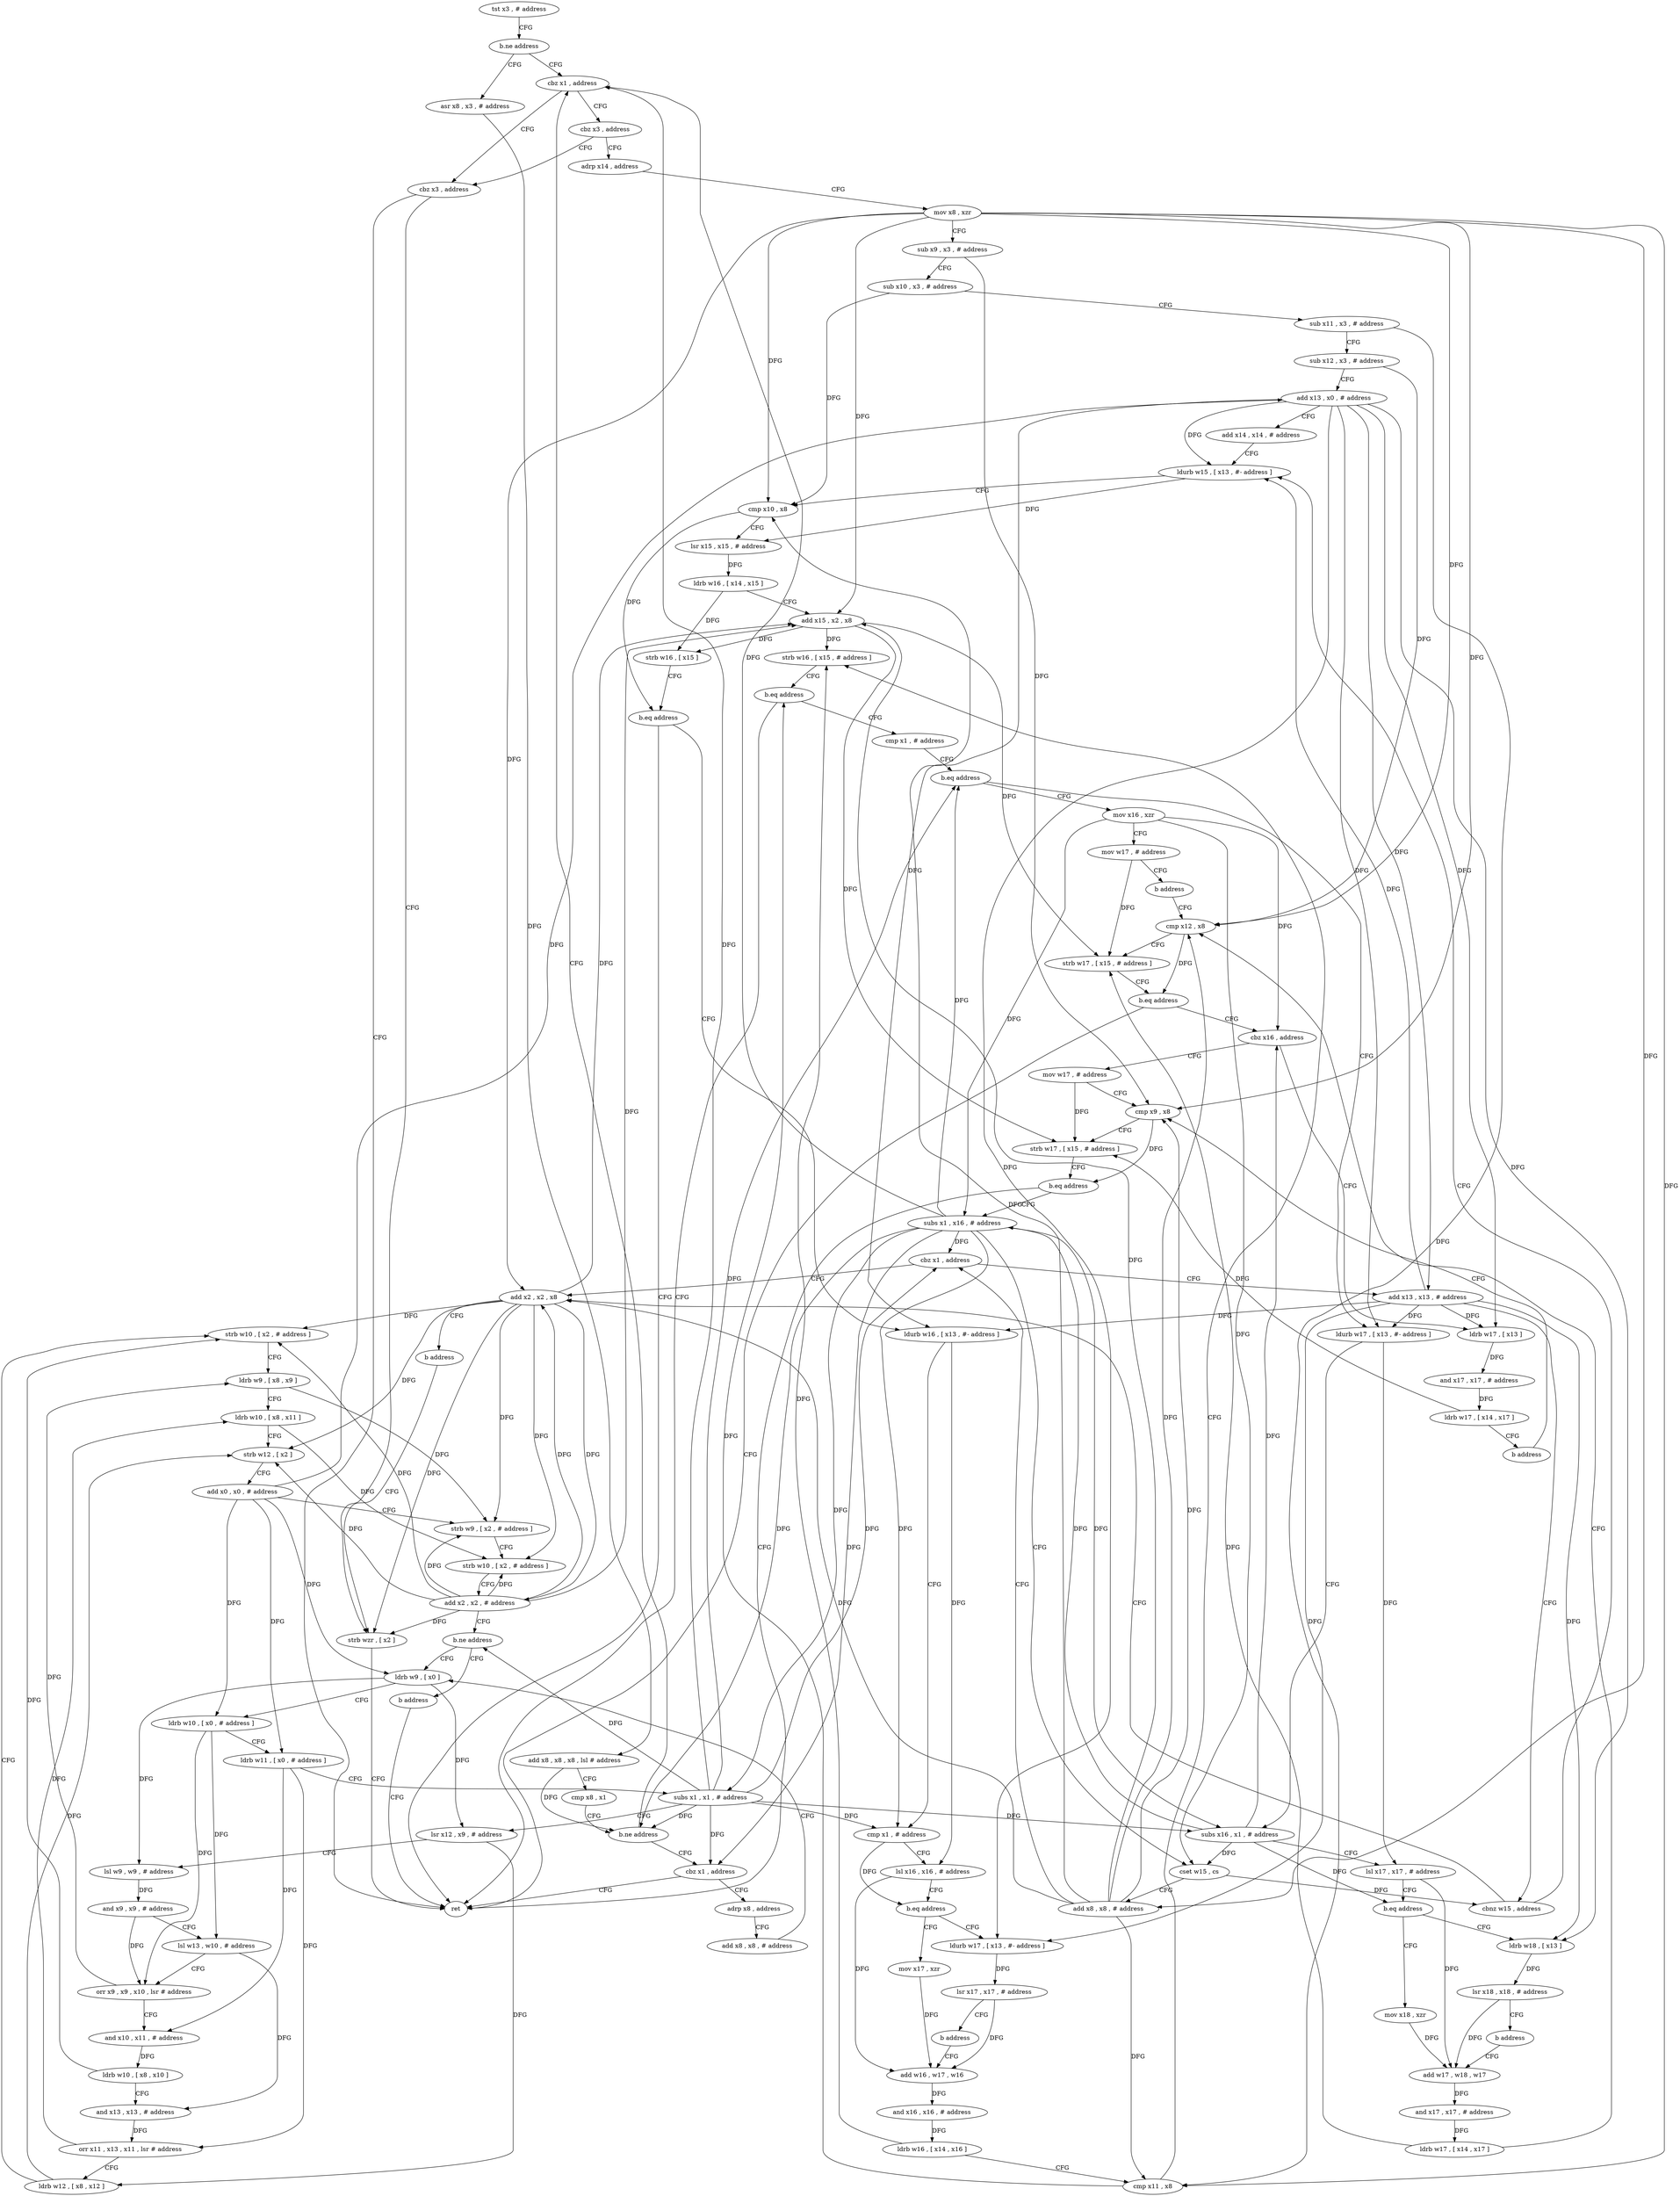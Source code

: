 digraph "func" {
"149176" [label = "tst x3 , # address" ]
"149180" [label = "b.ne address" ]
"149308" [label = "cbz x1 , address" ]
"149184" [label = "asr x8 , x3 , # address" ]
"149576" [label = "cbz x3 , address" ]
"149312" [label = "cbz x3 , address" ]
"149188" [label = "add x8 , x8 , x8 , lsl # address" ]
"149192" [label = "cmp x8 , x1" ]
"149196" [label = "b.ne address" ]
"149200" [label = "cbz x1 , address" ]
"149584" [label = "ret" ]
"149580" [label = "strb wzr , [ x2 ]" ]
"149316" [label = "adrp x14 , address" ]
"149204" [label = "adrp x8 , address" ]
"149320" [label = "mov x8 , xzr" ]
"149324" [label = "sub x9 , x3 , # address" ]
"149328" [label = "sub x10 , x3 , # address" ]
"149332" [label = "sub x11 , x3 , # address" ]
"149336" [label = "sub x12 , x3 , # address" ]
"149340" [label = "add x13 , x0 , # address" ]
"149344" [label = "add x14 , x14 , # address" ]
"149348" [label = "ldurb w15 , [ x13 , #- address ]" ]
"149208" [label = "add x8 , x8 , # address" ]
"149212" [label = "ldrb w9 , [ x0 ]" ]
"149376" [label = "ldurb w16 , [ x13 , #- address ]" ]
"149380" [label = "cmp x1 , # address" ]
"149384" [label = "lsl x16 , x16 , # address" ]
"149388" [label = "b.eq address" ]
"149404" [label = "mov x17 , xzr" ]
"149392" [label = "ldurb w17 , [ x13 , #- address ]" ]
"149216" [label = "ldrb w10 , [ x0 , # address ]" ]
"149220" [label = "ldrb w11 , [ x0 , # address ]" ]
"149224" [label = "subs x1 , x1 , # address" ]
"149228" [label = "lsr x12 , x9 , # address" ]
"149232" [label = "lsl w9 , w9 , # address" ]
"149236" [label = "and x9 , x9 , # address" ]
"149240" [label = "lsl w13 , w10 , # address" ]
"149244" [label = "orr x9 , x9 , x10 , lsr # address" ]
"149248" [label = "and x10 , x11 , # address" ]
"149252" [label = "ldrb w10 , [ x8 , x10 ]" ]
"149256" [label = "and x13 , x13 , # address" ]
"149260" [label = "orr x11 , x13 , x11 , lsr # address" ]
"149264" [label = "ldrb w12 , [ x8 , x12 ]" ]
"149268" [label = "strb w10 , [ x2 , # address ]" ]
"149272" [label = "ldrb w9 , [ x8 , x9 ]" ]
"149276" [label = "ldrb w10 , [ x8 , x11 ]" ]
"149280" [label = "strb w12 , [ x2 ]" ]
"149284" [label = "add x0 , x0 , # address" ]
"149288" [label = "strb w9 , [ x2 , # address ]" ]
"149292" [label = "strb w10 , [ x2 , # address ]" ]
"149296" [label = "add x2 , x2 , # address" ]
"149300" [label = "b.ne address" ]
"149304" [label = "b address" ]
"149408" [label = "add w16 , w17 , w16" ]
"149396" [label = "lsr x17 , x17 , # address" ]
"149400" [label = "b address" ]
"149432" [label = "cmp x1 , # address" ]
"149436" [label = "b.eq address" ]
"149468" [label = "mov x16 , xzr" ]
"149440" [label = "ldurb w17 , [ x13 , #- address ]" ]
"149412" [label = "and x16 , x16 , # address" ]
"149416" [label = "ldrb w16 , [ x14 , x16 ]" ]
"149420" [label = "cmp x11 , x8" ]
"149424" [label = "strb w16 , [ x15 , # address ]" ]
"149428" [label = "b.eq address" ]
"149472" [label = "mov w17 , # address" ]
"149476" [label = "b address" ]
"149496" [label = "cmp x12 , x8" ]
"149444" [label = "subs x16 , x1 , # address" ]
"149448" [label = "lsl x17 , x17 , # address" ]
"149452" [label = "b.eq address" ]
"149480" [label = "mov x18 , xzr" ]
"149456" [label = "ldrb w18 , [ x13 ]" ]
"149500" [label = "strb w17 , [ x15 , # address ]" ]
"149504" [label = "b.eq address" ]
"149508" [label = "cbz x16 , address" ]
"149484" [label = "add w17 , w18 , w17" ]
"149460" [label = "lsr x18 , x18 , # address" ]
"149464" [label = "b address" ]
"149528" [label = "mov w17 , # address" ]
"149512" [label = "ldrb w17 , [ x13 ]" ]
"149488" [label = "and x17 , x17 , # address" ]
"149492" [label = "ldrb w17 , [ x14 , x17 ]" ]
"149532" [label = "cmp x9 , x8" ]
"149516" [label = "and x17 , x17 , # address" ]
"149520" [label = "ldrb w17 , [ x14 , x17 ]" ]
"149524" [label = "b address" ]
"149544" [label = "subs x1 , x16 , # address" ]
"149548" [label = "cset w15 , cs" ]
"149552" [label = "add x8 , x8 , # address" ]
"149556" [label = "cbz x1 , address" ]
"149568" [label = "add x2 , x2 , x8" ]
"149560" [label = "add x13 , x13 , # address" ]
"149536" [label = "strb w17 , [ x15 , # address ]" ]
"149540" [label = "b.eq address" ]
"149572" [label = "b address" ]
"149564" [label = "cbnz w15 , address" ]
"149352" [label = "cmp x10 , x8" ]
"149356" [label = "lsr x15 , x15 , # address" ]
"149360" [label = "ldrb w16 , [ x14 , x15 ]" ]
"149364" [label = "add x15 , x2 , x8" ]
"149368" [label = "strb w16 , [ x15 ]" ]
"149372" [label = "b.eq address" ]
"149176" -> "149180" [ label = "CFG" ]
"149180" -> "149308" [ label = "CFG" ]
"149180" -> "149184" [ label = "CFG" ]
"149308" -> "149576" [ label = "CFG" ]
"149308" -> "149312" [ label = "CFG" ]
"149184" -> "149188" [ label = "DFG" ]
"149576" -> "149584" [ label = "CFG" ]
"149576" -> "149580" [ label = "CFG" ]
"149312" -> "149576" [ label = "CFG" ]
"149312" -> "149316" [ label = "CFG" ]
"149188" -> "149192" [ label = "CFG" ]
"149188" -> "149196" [ label = "DFG" ]
"149192" -> "149196" [ label = "CFG" ]
"149196" -> "149308" [ label = "CFG" ]
"149196" -> "149200" [ label = "CFG" ]
"149200" -> "149584" [ label = "CFG" ]
"149200" -> "149204" [ label = "CFG" ]
"149580" -> "149584" [ label = "CFG" ]
"149316" -> "149320" [ label = "CFG" ]
"149204" -> "149208" [ label = "CFG" ]
"149320" -> "149324" [ label = "CFG" ]
"149320" -> "149352" [ label = "DFG" ]
"149320" -> "149364" [ label = "DFG" ]
"149320" -> "149420" [ label = "DFG" ]
"149320" -> "149496" [ label = "DFG" ]
"149320" -> "149532" [ label = "DFG" ]
"149320" -> "149552" [ label = "DFG" ]
"149320" -> "149568" [ label = "DFG" ]
"149324" -> "149328" [ label = "CFG" ]
"149324" -> "149532" [ label = "DFG" ]
"149328" -> "149332" [ label = "CFG" ]
"149328" -> "149352" [ label = "DFG" ]
"149332" -> "149336" [ label = "CFG" ]
"149332" -> "149420" [ label = "DFG" ]
"149336" -> "149340" [ label = "CFG" ]
"149336" -> "149496" [ label = "DFG" ]
"149340" -> "149344" [ label = "CFG" ]
"149340" -> "149348" [ label = "DFG" ]
"149340" -> "149376" [ label = "DFG" ]
"149340" -> "149392" [ label = "DFG" ]
"149340" -> "149440" [ label = "DFG" ]
"149340" -> "149456" [ label = "DFG" ]
"149340" -> "149512" [ label = "DFG" ]
"149340" -> "149560" [ label = "DFG" ]
"149344" -> "149348" [ label = "CFG" ]
"149348" -> "149352" [ label = "CFG" ]
"149348" -> "149356" [ label = "DFG" ]
"149208" -> "149212" [ label = "CFG" ]
"149212" -> "149216" [ label = "CFG" ]
"149212" -> "149228" [ label = "DFG" ]
"149212" -> "149232" [ label = "DFG" ]
"149376" -> "149380" [ label = "CFG" ]
"149376" -> "149384" [ label = "DFG" ]
"149380" -> "149384" [ label = "CFG" ]
"149380" -> "149388" [ label = "DFG" ]
"149384" -> "149388" [ label = "CFG" ]
"149384" -> "149408" [ label = "DFG" ]
"149388" -> "149404" [ label = "CFG" ]
"149388" -> "149392" [ label = "CFG" ]
"149404" -> "149408" [ label = "DFG" ]
"149392" -> "149396" [ label = "DFG" ]
"149216" -> "149220" [ label = "CFG" ]
"149216" -> "149240" [ label = "DFG" ]
"149216" -> "149244" [ label = "DFG" ]
"149220" -> "149224" [ label = "CFG" ]
"149220" -> "149248" [ label = "DFG" ]
"149220" -> "149260" [ label = "DFG" ]
"149224" -> "149228" [ label = "CFG" ]
"149224" -> "149308" [ label = "DFG" ]
"149224" -> "149196" [ label = "DFG" ]
"149224" -> "149200" [ label = "DFG" ]
"149224" -> "149380" [ label = "DFG" ]
"149224" -> "149436" [ label = "DFG" ]
"149224" -> "149444" [ label = "DFG" ]
"149224" -> "149556" [ label = "DFG" ]
"149224" -> "149300" [ label = "DFG" ]
"149228" -> "149232" [ label = "CFG" ]
"149228" -> "149264" [ label = "DFG" ]
"149232" -> "149236" [ label = "DFG" ]
"149236" -> "149240" [ label = "CFG" ]
"149236" -> "149244" [ label = "DFG" ]
"149240" -> "149244" [ label = "CFG" ]
"149240" -> "149256" [ label = "DFG" ]
"149244" -> "149248" [ label = "CFG" ]
"149244" -> "149272" [ label = "DFG" ]
"149248" -> "149252" [ label = "DFG" ]
"149252" -> "149256" [ label = "CFG" ]
"149252" -> "149268" [ label = "DFG" ]
"149256" -> "149260" [ label = "DFG" ]
"149260" -> "149264" [ label = "CFG" ]
"149260" -> "149276" [ label = "DFG" ]
"149264" -> "149268" [ label = "CFG" ]
"149264" -> "149280" [ label = "DFG" ]
"149268" -> "149272" [ label = "CFG" ]
"149272" -> "149276" [ label = "CFG" ]
"149272" -> "149288" [ label = "DFG" ]
"149276" -> "149280" [ label = "CFG" ]
"149276" -> "149292" [ label = "DFG" ]
"149280" -> "149284" [ label = "CFG" ]
"149284" -> "149288" [ label = "CFG" ]
"149284" -> "149340" [ label = "DFG" ]
"149284" -> "149212" [ label = "DFG" ]
"149284" -> "149216" [ label = "DFG" ]
"149284" -> "149220" [ label = "DFG" ]
"149288" -> "149292" [ label = "CFG" ]
"149292" -> "149296" [ label = "CFG" ]
"149296" -> "149300" [ label = "CFG" ]
"149296" -> "149580" [ label = "DFG" ]
"149296" -> "149364" [ label = "DFG" ]
"149296" -> "149268" [ label = "DFG" ]
"149296" -> "149280" [ label = "DFG" ]
"149296" -> "149288" [ label = "DFG" ]
"149296" -> "149292" [ label = "DFG" ]
"149296" -> "149568" [ label = "DFG" ]
"149300" -> "149212" [ label = "CFG" ]
"149300" -> "149304" [ label = "CFG" ]
"149304" -> "149584" [ label = "CFG" ]
"149408" -> "149412" [ label = "DFG" ]
"149396" -> "149400" [ label = "CFG" ]
"149396" -> "149408" [ label = "DFG" ]
"149400" -> "149408" [ label = "CFG" ]
"149432" -> "149436" [ label = "CFG" ]
"149436" -> "149468" [ label = "CFG" ]
"149436" -> "149440" [ label = "CFG" ]
"149468" -> "149472" [ label = "CFG" ]
"149468" -> "149508" [ label = "DFG" ]
"149468" -> "149544" [ label = "DFG" ]
"149468" -> "149548" [ label = "DFG" ]
"149440" -> "149444" [ label = "CFG" ]
"149440" -> "149448" [ label = "DFG" ]
"149412" -> "149416" [ label = "DFG" ]
"149416" -> "149420" [ label = "CFG" ]
"149416" -> "149424" [ label = "DFG" ]
"149420" -> "149424" [ label = "CFG" ]
"149420" -> "149428" [ label = "DFG" ]
"149424" -> "149428" [ label = "CFG" ]
"149428" -> "149584" [ label = "CFG" ]
"149428" -> "149432" [ label = "CFG" ]
"149472" -> "149476" [ label = "CFG" ]
"149472" -> "149500" [ label = "DFG" ]
"149476" -> "149496" [ label = "CFG" ]
"149496" -> "149500" [ label = "CFG" ]
"149496" -> "149504" [ label = "DFG" ]
"149444" -> "149448" [ label = "CFG" ]
"149444" -> "149508" [ label = "DFG" ]
"149444" -> "149544" [ label = "DFG" ]
"149444" -> "149548" [ label = "DFG" ]
"149444" -> "149452" [ label = "DFG" ]
"149448" -> "149452" [ label = "CFG" ]
"149448" -> "149484" [ label = "DFG" ]
"149452" -> "149480" [ label = "CFG" ]
"149452" -> "149456" [ label = "CFG" ]
"149480" -> "149484" [ label = "DFG" ]
"149456" -> "149460" [ label = "DFG" ]
"149500" -> "149504" [ label = "CFG" ]
"149504" -> "149584" [ label = "CFG" ]
"149504" -> "149508" [ label = "CFG" ]
"149508" -> "149528" [ label = "CFG" ]
"149508" -> "149512" [ label = "CFG" ]
"149484" -> "149488" [ label = "DFG" ]
"149460" -> "149464" [ label = "CFG" ]
"149460" -> "149484" [ label = "DFG" ]
"149464" -> "149484" [ label = "CFG" ]
"149528" -> "149532" [ label = "CFG" ]
"149528" -> "149536" [ label = "DFG" ]
"149512" -> "149516" [ label = "DFG" ]
"149488" -> "149492" [ label = "DFG" ]
"149492" -> "149496" [ label = "CFG" ]
"149492" -> "149500" [ label = "DFG" ]
"149532" -> "149536" [ label = "CFG" ]
"149532" -> "149540" [ label = "DFG" ]
"149516" -> "149520" [ label = "DFG" ]
"149520" -> "149524" [ label = "CFG" ]
"149520" -> "149536" [ label = "DFG" ]
"149524" -> "149532" [ label = "CFG" ]
"149544" -> "149548" [ label = "CFG" ]
"149544" -> "149308" [ label = "DFG" ]
"149544" -> "149196" [ label = "DFG" ]
"149544" -> "149200" [ label = "DFG" ]
"149544" -> "149224" [ label = "DFG" ]
"149544" -> "149380" [ label = "DFG" ]
"149544" -> "149436" [ label = "DFG" ]
"149544" -> "149444" [ label = "DFG" ]
"149544" -> "149556" [ label = "DFG" ]
"149548" -> "149552" [ label = "CFG" ]
"149548" -> "149564" [ label = "DFG" ]
"149552" -> "149556" [ label = "CFG" ]
"149552" -> "149352" [ label = "DFG" ]
"149552" -> "149364" [ label = "DFG" ]
"149552" -> "149420" [ label = "DFG" ]
"149552" -> "149496" [ label = "DFG" ]
"149552" -> "149532" [ label = "DFG" ]
"149552" -> "149568" [ label = "DFG" ]
"149556" -> "149568" [ label = "CFG" ]
"149556" -> "149560" [ label = "CFG" ]
"149568" -> "149572" [ label = "CFG" ]
"149568" -> "149580" [ label = "DFG" ]
"149568" -> "149296" [ label = "DFG" ]
"149568" -> "149364" [ label = "DFG" ]
"149568" -> "149268" [ label = "DFG" ]
"149568" -> "149280" [ label = "DFG" ]
"149568" -> "149288" [ label = "DFG" ]
"149568" -> "149292" [ label = "DFG" ]
"149560" -> "149564" [ label = "CFG" ]
"149560" -> "149348" [ label = "DFG" ]
"149560" -> "149376" [ label = "DFG" ]
"149560" -> "149392" [ label = "DFG" ]
"149560" -> "149440" [ label = "DFG" ]
"149560" -> "149456" [ label = "DFG" ]
"149560" -> "149512" [ label = "DFG" ]
"149536" -> "149540" [ label = "CFG" ]
"149540" -> "149584" [ label = "CFG" ]
"149540" -> "149544" [ label = "CFG" ]
"149572" -> "149580" [ label = "CFG" ]
"149564" -> "149348" [ label = "CFG" ]
"149564" -> "149568" [ label = "CFG" ]
"149352" -> "149356" [ label = "CFG" ]
"149352" -> "149372" [ label = "DFG" ]
"149356" -> "149360" [ label = "DFG" ]
"149360" -> "149364" [ label = "CFG" ]
"149360" -> "149368" [ label = "DFG" ]
"149364" -> "149368" [ label = "DFG" ]
"149364" -> "149424" [ label = "DFG" ]
"149364" -> "149500" [ label = "DFG" ]
"149364" -> "149536" [ label = "DFG" ]
"149368" -> "149372" [ label = "CFG" ]
"149372" -> "149584" [ label = "CFG" ]
"149372" -> "149376" [ label = "CFG" ]
}
